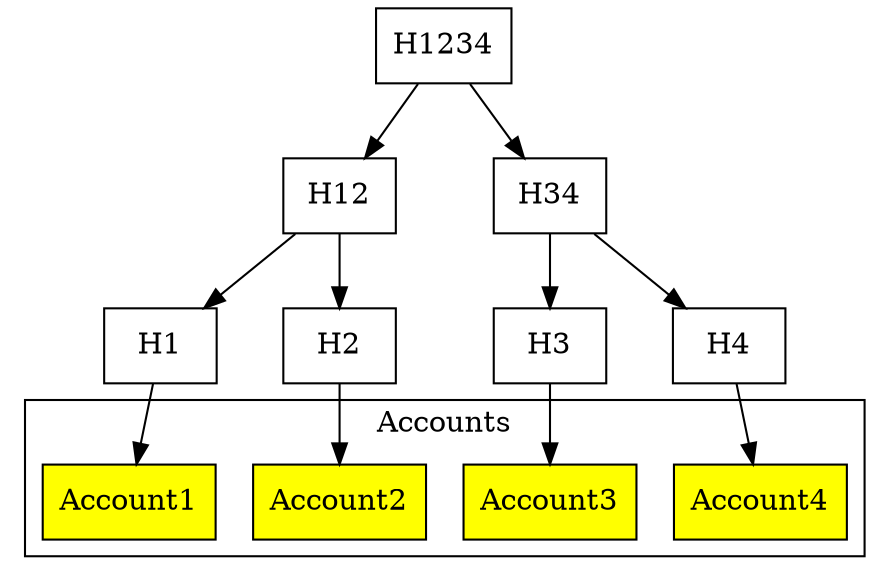 digraph {
    h21 -> a1;
    h22 -> a2;
    h23 -> a3;
    h24 -> a4;

    h11 -> h21;
    h11 -> h22;
    h12 -> h23;
    h12 -> h24;

    root -> h11;
    root -> h12;
    
    splines=line;

    subgraph cluster_account {
            label="Accounts"
            a1; a2; a3; a4;
    }
    
    a1[ style=filled fillcolor=yellow shape=rectangle label="Account1" ];
    a2[ style=filled fillcolor=yellow shape=rectangle label="Account2" ];
    a3[ style=filled fillcolor=yellow shape=rectangle label="Account3"];
    a4[ style=filled fillcolor=yellow shape=rectangle label="Account4"];

    h21 [shape=rectangle label="H1"];
    h22 [ shape=rectangle label="H2"];
    h23 [ shape=rectangle label="H3"];
    h24 [ shape=rectangle label="H4"];

    h11 [ shape=rectangle label="H12"];
    h12 [ shape=rectangle label="H34"];
    root [ shape=rectangle label="H1234"];
    
    node [shape=rectangle];
}
